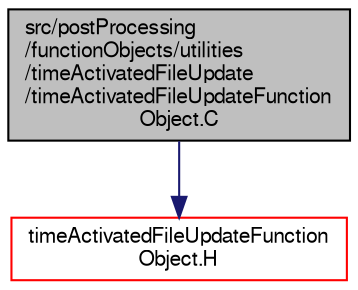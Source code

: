 digraph "src/postProcessing/functionObjects/utilities/timeActivatedFileUpdate/timeActivatedFileUpdateFunctionObject.C"
{
  bgcolor="transparent";
  edge [fontname="FreeSans",fontsize="10",labelfontname="FreeSans",labelfontsize="10"];
  node [fontname="FreeSans",fontsize="10",shape=record];
  Node0 [label="src/postProcessing\l/functionObjects/utilities\l/timeActivatedFileUpdate\l/timeActivatedFileUpdateFunction\lObject.C",height=0.2,width=0.4,color="black", fillcolor="grey75", style="filled", fontcolor="black"];
  Node0 -> Node1 [color="midnightblue",fontsize="10",style="solid",fontname="FreeSans"];
  Node1 [label="timeActivatedFileUpdateFunction\lObject.H",height=0.2,width=0.4,color="red",URL="$a13862.html"];
}
